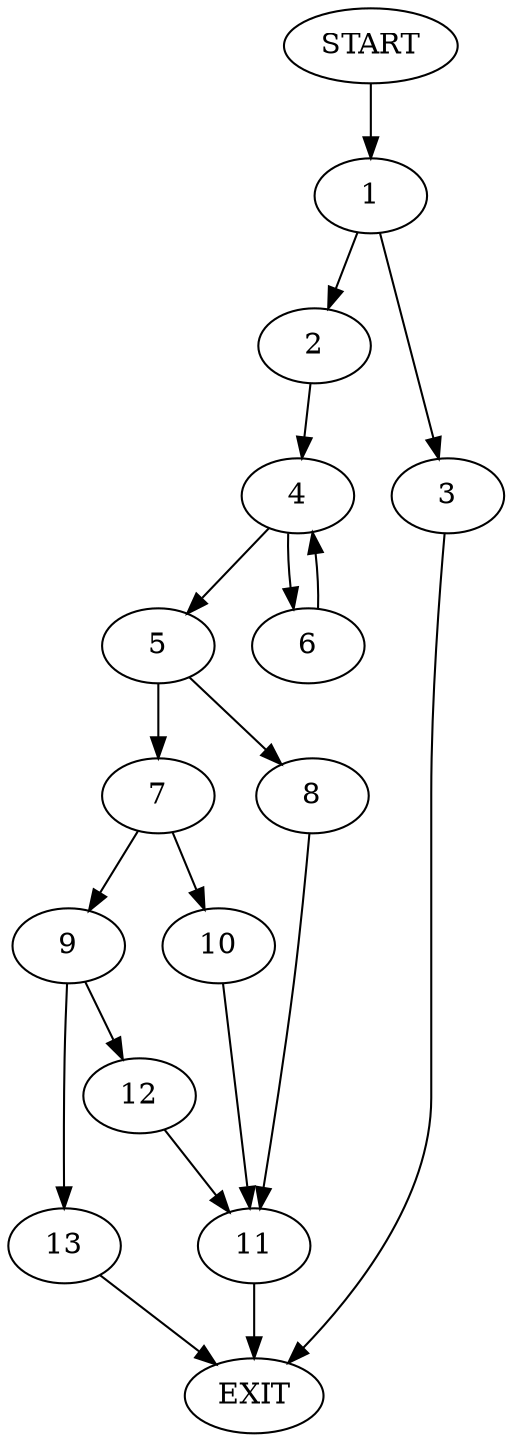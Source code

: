 digraph {
0 [label="START"]
14 [label="EXIT"]
0 -> 1
1 -> 2
1 -> 3
2 -> 4
3 -> 14
4 -> 5
4 -> 6
6 -> 4
5 -> 7
5 -> 8
7 -> 9
7 -> 10
8 -> 11
11 -> 14
9 -> 12
9 -> 13
10 -> 11
13 -> 14
12 -> 11
}
